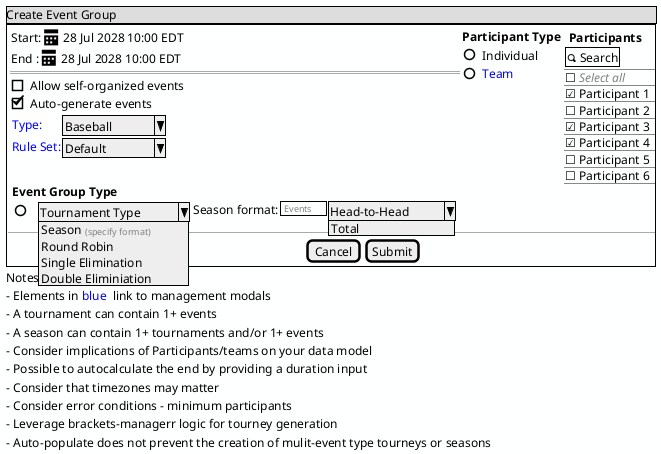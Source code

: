 @startsalt
skinparam backgroundcolor #FEFFFF

{
{*  Create Event Group}
{+

{
{    { 
          { Start:  | <&calendar*2> | 28 Jul 2028 10:00 EDT}
          { End : | <&calendar*2> | 28 Jul 2028 10:00 EDT}
==
          
          [ ] Allow self-organized events
          [X] Auto-generate events
        {
          {<color:blue>Type:  | ^  Baseball ^ 
           <color:blue>Rule Set: | ^ Default   ^}
        {.}
        {
        <b>Event Group Type
        {( ) |^ Tournament Type ^ Season <color:gray><size:9>(specify format)^ Round Robin ^ Single Elimination ^ Double Eliminiation ^  }|
        Season format: {+ <color:gray><size:9> Events   } | ^ Head-to-Head ^ Total ^ }
          
}
        } 
        |{
        <b>Participant Type
          ( ) Individual
         ( ) <color:blue>Team
  }{{<b> Participants</b>   
         {+ <&magnifying-glass> Search   }}
       {T-
        ☐ <i><color:gray>Select all
        ☑ Participant 1 
        ☐ Participant 2 
        ☑ Participant 3 
        ☑ Participant 4 
        ☐ Participant 5 
        ☐ Participant 6 
       }}
        

    }
    --
{                                                 |[Cancel] | [Submit]|}
}
}
Notes:  
- Elements in <color:blue>blue </color> link to management modals
- A tournament can contain 1+ events
- A season can contain 1+ tournaments and/or 1+ events
- Consider implications of Participants/teams on your data model
- Possible to autocalculate the end by providing a duration input
- Consider that timezones may matter
- Consider error conditions - minimum participants
- Leverage brackets-managerr logic for tourney generation
- Auto-populate does not prevent the creation of mulit-event type tourneys or seasons
}
@endsalt
